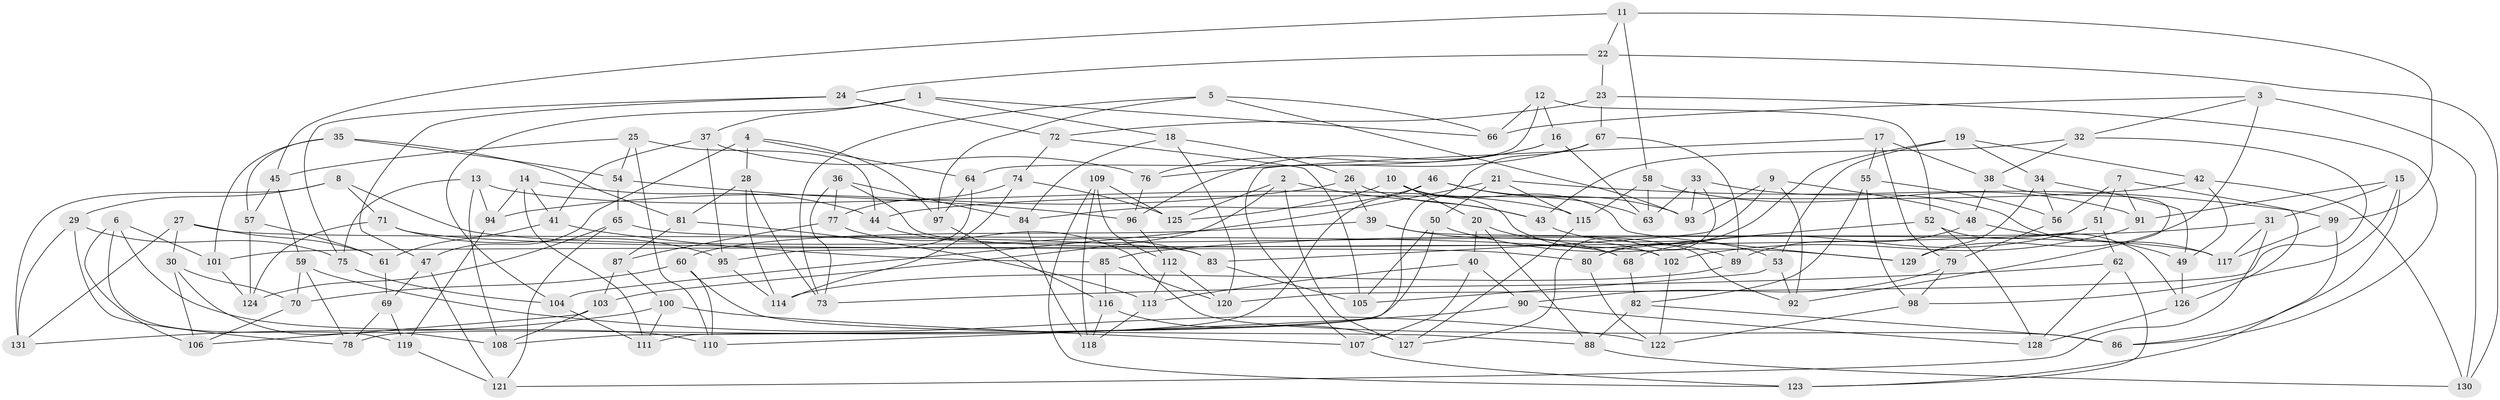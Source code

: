 // Generated by graph-tools (version 1.1) at 2025/11/02/27/25 16:11:42]
// undirected, 131 vertices, 262 edges
graph export_dot {
graph [start="1"]
  node [color=gray90,style=filled];
  1;
  2;
  3;
  4;
  5;
  6;
  7;
  8;
  9;
  10;
  11;
  12;
  13;
  14;
  15;
  16;
  17;
  18;
  19;
  20;
  21;
  22;
  23;
  24;
  25;
  26;
  27;
  28;
  29;
  30;
  31;
  32;
  33;
  34;
  35;
  36;
  37;
  38;
  39;
  40;
  41;
  42;
  43;
  44;
  45;
  46;
  47;
  48;
  49;
  50;
  51;
  52;
  53;
  54;
  55;
  56;
  57;
  58;
  59;
  60;
  61;
  62;
  63;
  64;
  65;
  66;
  67;
  68;
  69;
  70;
  71;
  72;
  73;
  74;
  75;
  76;
  77;
  78;
  79;
  80;
  81;
  82;
  83;
  84;
  85;
  86;
  87;
  88;
  89;
  90;
  91;
  92;
  93;
  94;
  95;
  96;
  97;
  98;
  99;
  100;
  101;
  102;
  103;
  104;
  105;
  106;
  107;
  108;
  109;
  110;
  111;
  112;
  113;
  114;
  115;
  116;
  117;
  118;
  119;
  120;
  121;
  122;
  123;
  124;
  125;
  126;
  127;
  128;
  129;
  130;
  131;
  1 -- 104;
  1 -- 18;
  1 -- 66;
  1 -- 37;
  2 -- 127;
  2 -- 43;
  2 -- 103;
  2 -- 125;
  3 -- 32;
  3 -- 66;
  3 -- 130;
  3 -- 129;
  4 -- 97;
  4 -- 47;
  4 -- 64;
  4 -- 28;
  5 -- 97;
  5 -- 93;
  5 -- 73;
  5 -- 66;
  6 -- 110;
  6 -- 106;
  6 -- 101;
  6 -- 119;
  7 -- 56;
  7 -- 51;
  7 -- 126;
  7 -- 91;
  8 -- 131;
  8 -- 117;
  8 -- 29;
  8 -- 71;
  9 -- 93;
  9 -- 92;
  9 -- 48;
  9 -- 83;
  10 -- 20;
  10 -- 89;
  10 -- 129;
  10 -- 125;
  11 -- 99;
  11 -- 22;
  11 -- 45;
  11 -- 58;
  12 -- 64;
  12 -- 66;
  12 -- 16;
  12 -- 52;
  13 -- 108;
  13 -- 115;
  13 -- 75;
  13 -- 94;
  14 -- 111;
  14 -- 41;
  14 -- 94;
  14 -- 44;
  15 -- 91;
  15 -- 98;
  15 -- 31;
  15 -- 86;
  16 -- 96;
  16 -- 63;
  16 -- 76;
  17 -- 107;
  17 -- 55;
  17 -- 38;
  17 -- 79;
  18 -- 120;
  18 -- 26;
  18 -- 84;
  19 -- 80;
  19 -- 34;
  19 -- 42;
  19 -- 53;
  20 -- 102;
  20 -- 88;
  20 -- 40;
  21 -- 104;
  21 -- 99;
  21 -- 50;
  21 -- 115;
  22 -- 130;
  22 -- 23;
  22 -- 24;
  23 -- 72;
  23 -- 86;
  23 -- 67;
  24 -- 72;
  24 -- 47;
  24 -- 75;
  25 -- 45;
  25 -- 110;
  25 -- 54;
  25 -- 44;
  26 -- 43;
  26 -- 39;
  26 -- 94;
  27 -- 61;
  27 -- 131;
  27 -- 30;
  27 -- 83;
  28 -- 81;
  28 -- 73;
  28 -- 114;
  29 -- 75;
  29 -- 131;
  29 -- 78;
  30 -- 108;
  30 -- 70;
  30 -- 106;
  31 -- 85;
  31 -- 117;
  31 -- 121;
  32 -- 43;
  32 -- 38;
  32 -- 120;
  33 -- 93;
  33 -- 117;
  33 -- 63;
  33 -- 127;
  34 -- 129;
  34 -- 56;
  34 -- 49;
  35 -- 54;
  35 -- 57;
  35 -- 101;
  35 -- 81;
  36 -- 84;
  36 -- 77;
  36 -- 102;
  36 -- 73;
  37 -- 95;
  37 -- 41;
  37 -- 76;
  38 -- 48;
  38 -- 92;
  39 -- 92;
  39 -- 68;
  39 -- 60;
  40 -- 113;
  40 -- 107;
  40 -- 90;
  41 -- 85;
  41 -- 61;
  42 -- 44;
  42 -- 130;
  42 -- 49;
  43 -- 53;
  44 -- 83;
  45 -- 57;
  45 -- 59;
  46 -- 78;
  46 -- 63;
  46 -- 93;
  46 -- 84;
  47 -- 121;
  47 -- 69;
  48 -- 49;
  48 -- 89;
  49 -- 126;
  50 -- 129;
  50 -- 105;
  50 -- 108;
  51 -- 68;
  51 -- 101;
  51 -- 62;
  52 -- 128;
  52 -- 80;
  52 -- 126;
  53 -- 105;
  53 -- 92;
  54 -- 96;
  54 -- 65;
  55 -- 98;
  55 -- 56;
  55 -- 82;
  56 -- 79;
  57 -- 124;
  57 -- 61;
  58 -- 115;
  58 -- 63;
  58 -- 91;
  59 -- 78;
  59 -- 122;
  59 -- 70;
  60 -- 88;
  60 -- 110;
  60 -- 70;
  61 -- 69;
  62 -- 128;
  62 -- 73;
  62 -- 123;
  64 -- 97;
  64 -- 95;
  65 -- 121;
  65 -- 124;
  65 -- 68;
  67 -- 111;
  67 -- 76;
  67 -- 89;
  68 -- 82;
  69 -- 78;
  69 -- 119;
  70 -- 106;
  71 -- 124;
  71 -- 95;
  71 -- 80;
  72 -- 105;
  72 -- 74;
  74 -- 125;
  74 -- 77;
  74 -- 114;
  75 -- 104;
  76 -- 96;
  77 -- 87;
  77 -- 86;
  79 -- 98;
  79 -- 90;
  80 -- 122;
  81 -- 113;
  81 -- 87;
  82 -- 88;
  82 -- 86;
  83 -- 105;
  84 -- 118;
  85 -- 120;
  85 -- 116;
  87 -- 100;
  87 -- 103;
  88 -- 130;
  89 -- 114;
  90 -- 128;
  90 -- 110;
  91 -- 102;
  94 -- 119;
  95 -- 114;
  96 -- 112;
  97 -- 116;
  98 -- 122;
  99 -- 123;
  99 -- 117;
  100 -- 131;
  100 -- 107;
  100 -- 111;
  101 -- 124;
  102 -- 122;
  103 -- 106;
  103 -- 108;
  104 -- 111;
  107 -- 123;
  109 -- 125;
  109 -- 118;
  109 -- 123;
  109 -- 112;
  112 -- 113;
  112 -- 120;
  113 -- 118;
  115 -- 127;
  116 -- 118;
  116 -- 127;
  119 -- 121;
  126 -- 128;
}
